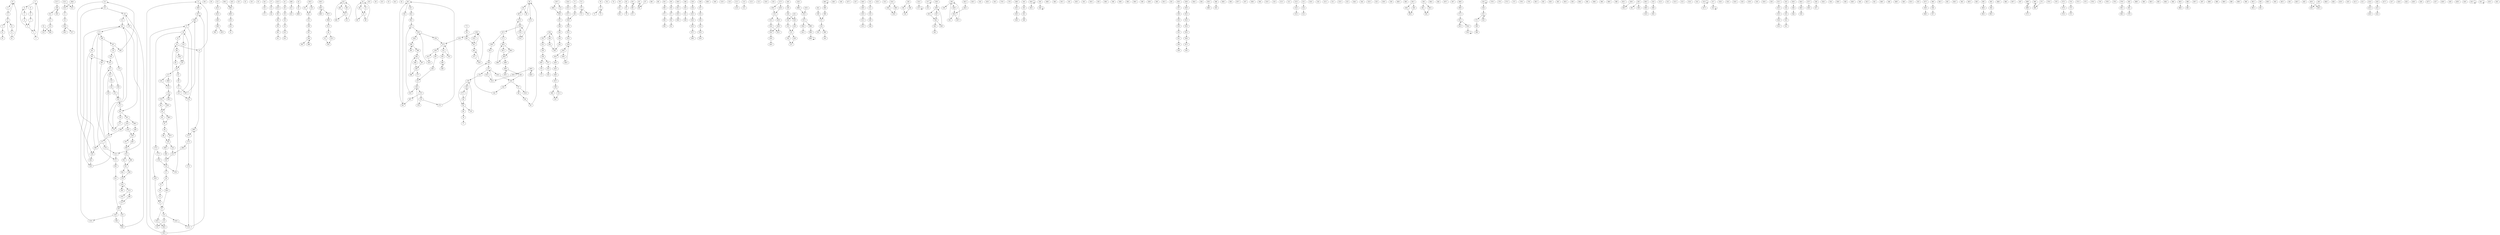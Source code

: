 digraph adj {
graph [k=21]
edge [d=-20]
"0+" [l=27 C=34]
"0-" [l=27 C=34]
"1+" [l=27 C=35]
"1-" [l=27 C=35]
"2+" [l=27 C=36]
"2-" [l=27 C=36]
"3+" [l=22 C=68]
"3-" [l=22 C=68]
"4+" [l=22 C=57]
"4-" [l=22 C=57]
"5+" [l=21 C=33]
"5-" [l=21 C=33]
"6+" [l=22 C=64]
"6-" [l=22 C=64]
"7+" [l=65 C=278]
"7-" [l=65 C=278]
"8+" [l=21 C=5]
"8-" [l=21 C=5]
"9+" [l=68 C=173]
"9-" [l=68 C=173]
"10+" [l=235 C=1747]
"10-" [l=235 C=1747]
"11+" [l=23 C=22]
"11-" [l=23 C=22]
"12+" [l=31 C=187]
"12-" [l=31 C=187]
"13+" [l=36 C=95]
"13-" [l=36 C=95]
"14+" [l=26 C=131]
"14-" [l=26 C=131]
"15+" [l=32 C=85]
"15-" [l=32 C=85]
"16+" [l=22 C=88]
"16-" [l=22 C=88]
"17+" [l=21 C=52]
"17-" [l=21 C=52]
"18+" [l=25 C=26]
"18-" [l=25 C=26]
"19+" [l=36 C=152]
"19-" [l=36 C=152]
"20+" [l=25 C=124]
"20-" [l=25 C=124]
"21+" [l=23 C=109]
"21-" [l=23 C=109]
"22+" [l=30 C=317]
"22-" [l=30 C=317]
"23+" [l=21 C=28]
"23-" [l=21 C=28]
"24+" [l=29 C=302]
"24-" [l=29 C=302]
"25+" [l=21 C=35]
"25-" [l=21 C=35]
"26+" [l=23 C=125]
"26-" [l=23 C=125]
"27+" [l=31 C=466]
"27-" [l=31 C=466]
"28+" [l=25 C=290]
"28-" [l=25 C=290]
"29+" [l=407 C=1285]
"29-" [l=407 C=1285]
"30+" [l=55 C=846]
"30-" [l=55 C=846]
"31+" [l=196 C=1365]
"31-" [l=196 C=1365]
"32+" [l=201 C=548]
"32-" [l=201 C=548]
"33+" [l=240 C=902]
"33-" [l=240 C=902]
"34+" [l=47 C=77]
"34-" [l=47 C=77]
"35+" [l=41 C=63]
"35-" [l=41 C=63]
"36+" [l=150 C=394]
"36-" [l=150 C=394]
"37+" [l=141 C=424]
"37-" [l=141 C=424]
"38+" [l=41 C=63]
"38-" [l=41 C=63]
"39+" [l=28 C=34]
"39-" [l=28 C=34]
"40+" [l=41 C=42]
"40-" [l=41 C=42]
"41+" [l=73 C=176]
"41-" [l=73 C=176]
"42+" [l=41 C=97]
"42-" [l=41 C=97]
"43+" [l=236 C=636]
"43-" [l=236 C=636]
"44+" [l=76 C=938]
"44-" [l=76 C=938]
"45+" [l=32 C=87]
"45-" [l=32 C=87]
"46+" [l=44 C=74]
"46-" [l=44 C=74]
"47+" [l=23 C=21]
"47-" [l=23 C=21]
"48+" [l=42 C=64]
"48-" [l=42 C=64]
"49+" [l=44 C=118]
"49-" [l=44 C=118]
"50+" [l=208 C=703]
"50-" [l=208 C=703]
"51+" [l=41 C=93]
"51-" [l=41 C=93]
"52+" [l=36 C=192]
"52-" [l=36 C=192]
"53+" [l=309 C=912]
"53-" [l=309 C=912]
"54+" [l=218 C=1359]
"54-" [l=218 C=1359]
"55+" [l=349 C=2085]
"55-" [l=349 C=2085]
"56+" [l=32 C=231]
"56-" [l=32 C=231]
"57+" [l=112 C=511]
"57-" [l=112 C=511]
"58+" [l=24 C=46]
"58-" [l=24 C=46]
"59+" [l=27 C=108]
"59-" [l=27 C=108]
"60+" [l=41 C=228]
"60-" [l=41 C=228]
"61+" [l=25 C=77]
"61-" [l=25 C=77]
"62+" [l=46 C=158]
"62-" [l=46 C=158]
"63+" [l=23 C=55]
"63-" [l=23 C=55]
"64+" [l=21 C=6]
"64-" [l=21 C=6]
"65+" [l=51 C=349]
"65-" [l=51 C=349]
"66+" [l=59 C=99]
"66-" [l=59 C=99]
"67+" [l=47 C=75]
"67-" [l=47 C=75]
"68+" [l=134 C=1336]
"68-" [l=134 C=1336]
"69+" [l=46 C=101]
"69-" [l=46 C=101]
"70+" [l=41 C=42]
"70-" [l=41 C=42]
"71+" [l=152 C=470]
"71-" [l=152 C=470]
"72+" [l=46 C=64]
"72-" [l=46 C=64]
"73+" [l=26 C=64]
"73-" [l=26 C=64]
"74+" [l=315 C=1040]
"74-" [l=315 C=1040]
"75+" [l=75 C=173]
"75-" [l=75 C=173]
"76+" [l=141 C=528]
"76-" [l=141 C=528]
"77+" [l=100 C=346]
"77-" [l=100 C=346]
"78+" [l=26 C=42]
"78-" [l=26 C=42]
"79+" [l=124 C=328]
"79-" [l=124 C=328]
"80+" [l=112 C=439]
"80-" [l=112 C=439]
"81+" [l=41 C=125]
"81-" [l=41 C=125]
"82+" [l=22 C=24]
"82-" [l=22 C=24]
"83+" [l=97 C=373]
"83-" [l=97 C=373]
"84+" [l=88 C=209]
"84-" [l=88 C=209]
"85+" [l=21 C=19]
"85-" [l=21 C=19]
"86+" [l=27 C=150]
"86-" [l=27 C=150]
"87+" [l=228 C=627]
"87-" [l=228 C=627]
"88+" [l=327 C=1776]
"88-" [l=327 C=1776]
"89+" [l=41 C=349]
"89-" [l=41 C=349]
"90+" [l=41 C=475]
"90-" [l=41 C=475]
"91+" [l=72 C=985]
"91-" [l=72 C=985]
"92+" [l=41 C=49]
"92-" [l=41 C=49]
"93+" [l=21 C=18]
"93-" [l=21 C=18]
"94+" [l=41 C=294]
"94-" [l=41 C=294]
"95+" [l=68 C=151]
"95-" [l=68 C=151]
"96+" [l=21 C=6]
"96-" [l=21 C=6]
"97+" [l=33 C=140]
"97-" [l=33 C=140]
"98+" [l=36 C=33]
"98-" [l=36 C=33]
"99+" [l=131 C=388]
"99-" [l=131 C=388]
"100+" [l=65 C=268]
"100-" [l=65 C=268]
"101+" [l=69 C=193]
"101-" [l=69 C=193]
"102+" [l=75 C=380]
"102-" [l=75 C=380]
"103+" [l=21 C=7]
"103-" [l=21 C=7]
"104+" [l=75 C=228]
"104-" [l=75 C=228]
"105+" [l=21 C=8]
"105-" [l=21 C=8]
"106+" [l=89 C=253]
"106-" [l=89 C=253]
"107+" [l=31 C=44]
"107-" [l=31 C=44]
"108+" [l=47 C=63]
"108-" [l=47 C=63]
"109+" [l=195 C=540]
"109-" [l=195 C=540]
"110+" [l=236 C=720]
"110-" [l=236 C=720]
"111+" [l=41 C=49]
"111-" [l=41 C=49]
"112+" [l=167 C=437]
"112-" [l=167 C=437]
"113+" [l=113 C=270]
"113-" [l=113 C=270]
"114+" [l=21 C=15]
"114-" [l=21 C=15]
"115+" [l=27 C=62]
"115-" [l=27 C=62]
"116+" [l=36 C=32]
"116-" [l=36 C=32]
"117+" [l=39 C=98]
"117-" [l=39 C=98]
"118+" [l=22 C=14]
"118-" [l=22 C=14]
"119+" [l=23 C=14]
"119-" [l=23 C=14]
"120+" [l=286 C=1035]
"120-" [l=286 C=1035]
"121+" [l=41 C=42]
"121-" [l=41 C=42]
"122+" [l=107 C=387]
"122-" [l=107 C=387]
"123+" [l=22 C=16]
"123-" [l=22 C=16]
"124+" [l=36 C=91]
"124-" [l=36 C=91]
"125+" [l=343 C=3759]
"125-" [l=343 C=3759]
"126+" [l=61 C=501]
"126-" [l=61 C=501]
"127+" [l=72 C=302]
"127-" [l=72 C=302]
"128+" [l=101 C=531]
"128-" [l=101 C=531]
"129+" [l=22 C=39]
"129-" [l=22 C=39]
"130+" [l=41 C=89]
"130-" [l=41 C=89]
"131+" [l=22 C=24]
"131-" [l=22 C=24]
"132+" [l=21 C=10]
"132-" [l=21 C=10]
"133+" [l=75 C=582]
"133-" [l=75 C=582]
"134+" [l=41 C=71]
"134-" [l=41 C=71]
"135+" [l=43 C=169]
"135-" [l=43 C=169]
"136+" [l=63 C=168]
"136-" [l=63 C=168]
"137+" [l=21 C=21]
"137-" [l=21 C=21]
"138+" [l=21 C=11]
"138-" [l=21 C=11]
"139+" [l=27 C=50]
"139-" [l=27 C=50]
"140+" [l=21 C=7]
"140-" [l=21 C=7]
"141+" [l=26 C=42]
"141-" [l=26 C=42]
"142+" [l=29 C=87]
"142-" [l=29 C=87]
"143+" [l=22 C=22]
"143-" [l=22 C=22]
"144+" [l=79 C=373]
"144-" [l=79 C=373]
"145+" [l=201 C=917]
"145-" [l=201 C=917]
"146+" [l=311 C=1307]
"146-" [l=311 C=1307]
"147+" [l=351 C=1011]
"147-" [l=351 C=1011]
"148+" [l=105 C=342]
"148-" [l=105 C=342]
"149+" [l=41 C=98]
"149-" [l=41 C=98]
"150+" [l=68 C=283]
"150-" [l=68 C=283]
"151+" [l=41 C=107]
"151-" [l=41 C=107]
"152+" [l=108 C=507]
"152-" [l=108 C=507]
"153+" [l=116 C=341]
"153-" [l=116 C=341]
"154+" [l=138 C=391]
"154-" [l=138 C=391]
"155+" [l=87 C=330]
"155-" [l=87 C=330]
"156+" [l=41 C=42]
"156-" [l=41 C=42]
"157+" [l=28 C=144]
"157-" [l=28 C=144]
"158+" [l=99 C=273]
"158-" [l=99 C=273]
"159+" [l=93 C=216]
"159-" [l=93 C=216]
"160+" [l=23 C=18]
"160-" [l=23 C=18]
"161+" [l=87 C=154]
"161-" [l=87 C=154]
"162+" [l=183 C=526]
"162-" [l=183 C=526]
"163+" [l=416 C=1719]
"163-" [l=416 C=1719]
"164+" [l=24 C=49]
"164-" [l=24 C=49]
"165+" [l=21 C=13]
"165-" [l=21 C=13]
"166+" [l=25 C=67]
"166-" [l=25 C=67]
"167+" [l=21 C=40]
"167-" [l=21 C=40]
"168+" [l=41 C=50]
"168-" [l=41 C=50]
"169+" [l=22 C=96]
"169-" [l=22 C=96]
"170+" [l=21 C=10]
"170-" [l=21 C=10]
"171+" [l=31 C=164]
"171-" [l=31 C=164]
"172+" [l=21 C=18]
"172-" [l=21 C=18]
"173+" [l=37 C=247]
"173-" [l=37 C=247]
"174+" [l=22 C=51]
"174-" [l=22 C=51]
"175+" [l=29 C=273]
"175-" [l=29 C=273]
"176+" [l=178 C=573]
"176-" [l=178 C=573]
"177+" [l=21 C=21]
"177-" [l=21 C=21]
"178+" [l=22 C=59]
"178-" [l=22 C=59]
"179+" [l=31 C=133]
"179-" [l=31 C=133]
"180+" [l=64 C=142]
"180-" [l=64 C=142]
"181+" [l=31 C=36]
"181-" [l=31 C=36]
"182+" [l=22 C=6]
"182-" [l=22 C=6]
"183+" [l=114 C=524]
"183-" [l=114 C=524]
"184+" [l=49 C=96]
"184-" [l=49 C=96]
"185+" [l=65 C=166]
"185-" [l=65 C=166]
"186+" [l=41 C=132]
"186-" [l=41 C=132]
"187+" [l=149 C=528]
"187-" [l=149 C=528]
"188+" [l=225 C=907]
"188-" [l=225 C=907]
"189+" [l=41 C=53]
"189-" [l=41 C=53]
"190+" [l=108 C=347]
"190-" [l=108 C=347]
"191+" [l=243 C=894]
"191-" [l=243 C=894]
"192+" [l=210 C=783]
"192-" [l=210 C=783]
"193+" [l=155 C=575]
"193-" [l=155 C=575]
"194+" [l=24 C=73]
"194-" [l=24 C=73]
"195+" [l=25 C=44]
"195-" [l=25 C=44]
"196+" [l=221 C=613]
"196-" [l=221 C=613]
"197+" [l=41 C=76]
"197-" [l=41 C=76]
"198+" [l=248 C=939]
"198-" [l=248 C=939]
"199+" [l=215 C=545]
"199-" [l=215 C=545]
"200+" [l=263 C=1197]
"200-" [l=263 C=1197]
"201+" [l=159 C=910]
"201-" [l=159 C=910]
"202+" [l=76 C=416]
"202-" [l=76 C=416]
"203+" [l=171 C=562]
"203-" [l=171 C=562]
"204+" [l=232 C=1242]
"204-" [l=232 C=1242]
"205+" [l=315 C=1267]
"205-" [l=315 C=1267]
"206+" [l=168 C=737]
"206-" [l=168 C=737]
"207+" [l=296 C=608]
"207-" [l=296 C=608]
"208+" [l=252 C=723]
"208-" [l=252 C=723]
"209+" [l=26 C=28]
"209-" [l=26 C=28]
"210+" [l=275 C=1156]
"210-" [l=275 C=1156]
"211+" [l=41 C=42]
"211-" [l=41 C=42]
"212+" [l=153 C=568]
"212-" [l=153 C=568]
"213+" [l=70 C=345]
"213-" [l=70 C=345]
"214+" [l=41 C=151]
"214-" [l=41 C=151]
"215+" [l=91 C=502]
"215-" [l=91 C=502]
"216+" [l=173 C=572]
"216-" [l=173 C=572]
"217+" [l=119 C=631]
"217-" [l=119 C=631]
"218+" [l=36 C=208]
"218-" [l=36 C=208]
"219+" [l=21 C=8]
"219-" [l=21 C=8]
"220+" [l=22 C=22]
"220-" [l=22 C=22]
"221+" [l=184 C=593]
"221-" [l=184 C=593]
"222+" [l=30 C=30]
"222-" [l=30 C=30]
"223+" [l=179 C=629]
"223-" [l=179 C=629]
"224+" [l=64 C=140]
"224-" [l=64 C=140]
"225+" [l=23 C=66]
"225-" [l=23 C=66]
"226+" [l=21 C=9]
"226-" [l=21 C=9]
"227+" [l=21 C=25]
"227-" [l=21 C=25]
"228+" [l=38 C=80]
"228-" [l=38 C=80]
"229+" [l=115 C=444]
"229-" [l=115 C=444]
"230+" [l=21 C=9]
"230-" [l=21 C=9]
"231+" [l=22 C=8]
"231-" [l=22 C=8]
"232+" [l=21 C=7]
"232-" [l=21 C=7]
"233+" [l=91 C=286]
"233-" [l=91 C=286]
"234+" [l=21 C=36]
"234-" [l=21 C=36]
"235+" [l=21 C=26]
"235-" [l=21 C=26]
"236+" [l=21 C=38]
"236-" [l=21 C=38]
"237+" [l=22 C=49]
"237-" [l=22 C=49]
"238+" [l=41 C=158]
"238-" [l=41 C=158]
"239+" [l=23 C=84]
"239-" [l=23 C=84]
"240+" [l=21 C=34]
"240-" [l=21 C=34]
"241+" [l=41 C=84]
"241-" [l=41 C=84]
"242+" [l=21 C=7]
"242-" [l=21 C=7]
"243+" [l=22 C=8]
"243-" [l=22 C=8]
"244+" [l=163 C=493]
"244-" [l=163 C=493]
"245+" [l=23 C=24]
"245-" [l=23 C=24]
"246+" [l=21 C=5]
"246-" [l=21 C=5]
"247+" [l=34 C=33]
"247-" [l=34 C=33]
"248+" [l=22 C=107]
"248-" [l=22 C=107]
"249+" [l=22 C=116]
"249-" [l=22 C=116]
"250+" [l=26 C=30]
"250-" [l=26 C=30]
"251+" [l=24 C=38]
"251-" [l=24 C=38]
"252+" [l=34 C=70]
"252-" [l=34 C=70]
"253+" [l=114 C=259]
"253-" [l=114 C=259]
"254+" [l=24 C=26]
"254-" [l=24 C=26]
"255+" [l=34 C=49]
"255-" [l=34 C=49]
"256+" [l=21 C=19]
"256-" [l=21 C=19]
"257+" [l=21 C=13]
"257-" [l=21 C=13]
"258+" [l=63 C=180]
"258-" [l=63 C=180]
"259+" [l=292 C=745]
"259-" [l=292 C=745]
"260+" [l=132 C=438]
"260-" [l=132 C=438]
"261+" [l=33 C=40]
"261-" [l=33 C=40]
"262+" [l=41 C=67]
"262-" [l=41 C=67]
"263+" [l=178 C=917]
"263-" [l=178 C=917]
"264+" [l=146 C=408]
"264-" [l=146 C=408]
"265+" [l=41 C=42]
"265-" [l=41 C=42]
"266+" [l=173 C=1103]
"266-" [l=173 C=1103]
"267+" [l=137 C=468]
"267-" [l=137 C=468]
"268+" [l=62 C=199]
"268-" [l=62 C=199]
"269+" [l=23 C=33]
"269-" [l=23 C=33]
"270+" [l=293 C=1787]
"270-" [l=293 C=1787]
"271+" [l=182 C=541]
"271-" [l=182 C=541]
"272+" [l=284 C=972]
"272-" [l=284 C=972]
"273+" [l=23 C=12]
"273-" [l=23 C=12]
"274+" [l=22 C=22]
"274-" [l=22 C=22]
"275+" [l=29 C=139]
"275-" [l=29 C=139]
"276+" [l=30 C=60]
"276-" [l=30 C=60]
"277+" [l=29 C=84]
"277-" [l=29 C=84]
"278+" [l=203 C=535]
"278-" [l=203 C=535]
"279+" [l=42 C=270]
"279-" [l=42 C=270]
"280+" [l=41 C=338]
"280-" [l=41 C=338]
"281+" [l=164 C=510]
"281-" [l=164 C=510]
"282+" [l=160 C=501]
"282-" [l=160 C=501]
"283+" [l=28 C=119]
"283-" [l=28 C=119]
"284+" [l=21 C=7]
"284-" [l=21 C=7]
"285+" [l=21 C=16]
"285-" [l=21 C=16]
"286+" [l=30 C=70]
"286-" [l=30 C=70]
"287+" [l=41 C=186]
"287-" [l=41 C=186]
"288+" [l=35 C=79]
"288-" [l=35 C=79]
"289+" [l=21 C=9]
"289-" [l=21 C=9]
"290+" [l=22 C=30]
"290-" [l=22 C=30]
"291+" [l=38 C=107]
"291-" [l=38 C=107]
"292+" [l=50 C=216]
"292-" [l=50 C=216]
"293+" [l=153 C=668]
"293-" [l=153 C=668]
"294+" [l=129 C=469]
"294-" [l=129 C=469]
"295+" [l=141 C=771]
"295-" [l=141 C=771]
"296+" [l=213 C=996]
"296-" [l=213 C=996]
"297+" [l=46 C=94]
"297-" [l=46 C=94]
"298+" [l=402 C=1019]
"298-" [l=402 C=1019]
"299+" [l=41 C=44]
"299-" [l=41 C=44]
"300+" [l=36 C=32]
"300-" [l=36 C=32]
"301+" [l=133 C=375]
"301-" [l=133 C=375]
"302+" [l=159 C=321]
"302-" [l=159 C=321]
"303+" [l=69 C=205]
"303-" [l=69 C=205]
"304+" [l=23 C=37]
"304-" [l=23 C=37]
"305+" [l=153 C=296]
"305-" [l=153 C=296]
"306+" [l=24 C=27]
"306-" [l=24 C=27]
"307+" [l=23 C=19]
"307-" [l=23 C=19]
"308+" [l=22 C=8]
"308-" [l=22 C=8]
"309+" [l=49 C=200]
"309-" [l=49 C=200]
"310+" [l=36 C=38]
"310-" [l=36 C=38]
"311+" [l=24 C=61]
"311-" [l=24 C=61]
"312+" [l=219 C=532]
"312-" [l=219 C=532]
"313+" [l=189 C=409]
"313-" [l=189 C=409]
"314+" [l=184 C=488]
"314-" [l=184 C=488]
"315+" [l=33 C=94]
"315-" [l=33 C=94]
"316+" [l=294 C=964]
"316-" [l=294 C=964]
"317+" [l=126 C=299]
"317-" [l=126 C=299]
"318+" [l=183 C=456]
"318-" [l=183 C=456]
"319+" [l=217 C=712]
"319-" [l=217 C=712]
"320+" [l=319 C=1060]
"320-" [l=319 C=1060]
"321+" [l=46 C=124]
"321-" [l=46 C=124]
"322+" [l=39 C=76]
"322-" [l=39 C=76]
"323+" [l=25 C=27]
"323-" [l=25 C=27]
"324+" [l=41 C=69]
"324-" [l=41 C=69]
"325+" [l=78 C=178]
"325-" [l=78 C=178]
"326+" [l=206 C=476]
"326-" [l=206 C=476]
"327+" [l=141 C=570]
"327-" [l=141 C=570]
"328+" [l=39 C=58]
"328-" [l=39 C=58]
"329+" [l=34 C=60]
"329-" [l=34 C=60]
"330+" [l=22 C=14]
"330-" [l=22 C=14]
"331+" [l=28 C=37]
"331-" [l=28 C=37]
"332+" [l=33 C=78]
"332-" [l=33 C=78]
"333+" [l=22 C=16]
"333-" [l=22 C=16]
"334+" [l=175 C=540]
"334-" [l=175 C=540]
"335+" [l=67 C=300]
"335-" [l=67 C=300]
"336+" [l=53 C=87]
"336-" [l=53 C=87]
"337+" [l=40 C=96]
"337-" [l=40 C=96]
"338+" [l=213 C=636]
"338-" [l=213 C=636]
"339+" [l=41 C=42]
"339-" [l=41 C=42]
"340+" [l=148 C=385]
"340-" [l=148 C=385]
"341+" [l=222 C=974]
"341-" [l=222 C=974]
"342+" [l=70 C=106]
"342-" [l=70 C=106]
"343+" [l=40 C=40]
"343-" [l=40 C=40]
"344+" [l=124 C=328]
"344-" [l=124 C=328]
"345+" [l=69 C=248]
"345-" [l=69 C=248]
"346+" [l=35 C=51]
"346-" [l=35 C=51]
"347+" [l=87 C=263]
"347-" [l=87 C=263]
"348+" [l=217 C=556]
"348-" [l=217 C=556]
"349+" [l=279 C=1035]
"349-" [l=279 C=1035]
"350+" [l=41 C=122]
"350-" [l=41 C=122]
"351+" [l=21 C=10]
"351-" [l=21 C=10]
"352+" [l=29 C=42]
"352-" [l=29 C=42]
"353+" [l=242 C=831]
"353-" [l=242 C=831]
"354+" [l=44 C=177]
"354-" [l=44 C=177]
"355+" [l=26 C=72]
"355-" [l=26 C=72]
"356+" [l=30 C=25]
"356-" [l=30 C=25]
"357+" [l=114 C=262]
"357-" [l=114 C=262]
"358+" [l=74 C=136]
"358-" [l=74 C=136]
"359+" [l=187 C=615]
"359-" [l=187 C=615]
"360+" [l=54 C=109]
"360-" [l=54 C=109]
"361+" [l=140 C=484]
"361-" [l=140 C=484]
"362+" [l=182 C=648]
"362-" [l=182 C=648]
"363+" [l=186 C=666]
"363-" [l=186 C=666]
"364+" [l=45 C=91]
"364-" [l=45 C=91]
"365+" [l=63 C=295]
"365-" [l=63 C=295]
"366+" [l=292 C=1264]
"366-" [l=292 C=1264]
"367+" [l=149 C=533]
"367-" [l=149 C=533]
"368+" [l=22 C=6]
"368-" [l=22 C=6]
"369+" [l=27 C=36]
"369-" [l=27 C=36]
"370+" [l=196 C=1109]
"370-" [l=196 C=1109]
"371+" [l=82 C=130]
"371-" [l=82 C=130]
"372+" [l=150 C=325]
"372-" [l=150 C=325]
"373+" [l=37 C=34]
"373-" [l=37 C=34]
"374+" [l=83 C=210]
"374-" [l=83 C=210]
"375+" [l=255 C=814]
"375-" [l=255 C=814]
"376+" [l=155 C=656]
"376-" [l=155 C=656]
"377+" [l=34 C=28]
"377-" [l=34 C=28]
"378+" [l=254 C=907]
"378-" [l=254 C=907]
"379+" [l=121 C=352]
"379-" [l=121 C=352]
"380+" [l=173 C=898]
"380-" [l=173 C=898]
"381+" [l=41 C=84]
"381-" [l=41 C=84]
"382+" [l=80 C=278]
"382-" [l=80 C=278]
"383+" [l=171 C=832]
"383-" [l=171 C=832]
"384+" [l=225 C=664]
"384-" [l=225 C=664]
"385+" [l=199 C=576]
"385-" [l=199 C=576]
"386+" [l=41 C=68]
"386-" [l=41 C=68]
"387+" [l=81 C=262]
"387-" [l=81 C=262]
"388+" [l=219 C=816]
"388-" [l=219 C=816]
"389+" [l=84 C=216]
"389-" [l=84 C=216]
"390+" [l=174 C=644]
"390-" [l=174 C=644]
"391+" [l=60 C=123]
"391-" [l=60 C=123]
"392+" [l=126 C=424]
"392-" [l=126 C=424]
"393+" [l=174 C=511]
"393-" [l=174 C=511]
"394+" [l=56 C=110]
"394-" [l=56 C=110]
"395+" [l=108 C=217]
"395-" [l=108 C=217]
"396+" [l=23 C=45]
"396-" [l=23 C=45]
"397+" [l=38 C=54]
"397-" [l=38 C=54]
"398+" [l=28 C=118]
"398-" [l=28 C=118]
"399+" [l=30 C=130]
"399-" [l=30 C=130]
"400+" [l=25 C=181]
"400-" [l=25 C=181]
"401+" [l=132 C=522]
"401-" [l=132 C=522]
"402+" [l=171 C=547]
"402-" [l=171 C=547]
"403+" [l=153 C=424]
"403-" [l=153 C=424]
"404+" [l=216 C=678]
"404-" [l=216 C=678]
"405+" [l=157 C=377]
"405-" [l=157 C=377]
"406+" [l=84 C=159]
"406-" [l=84 C=159]
"407+" [l=41 C=42]
"407-" [l=41 C=42]
"408+" [l=21 C=16]
"408-" [l=21 C=16]
"409+" [l=46 C=302]
"409-" [l=46 C=302]
"410+" [l=208 C=1041]
"410-" [l=208 C=1041]
"411+" [l=223 C=717]
"411-" [l=223 C=717]
"412+" [l=41 C=143]
"412-" [l=41 C=143]
"413+" [l=76 C=196]
"413-" [l=76 C=196]
"414+" [l=123 C=346]
"414-" [l=123 C=346]
"415+" [l=41 C=79]
"415-" [l=41 C=79]
"416+" [l=82 C=267]
"416-" [l=82 C=267]
"417+" [l=121 C=271]
"417-" [l=121 C=271]
"418+" [l=41 C=110]
"418-" [l=41 C=110]
"419+" [l=41 C=54]
"419-" [l=41 C=54]
"420+" [l=21 C=5]
"420-" [l=21 C=5]
"421+" [l=68 C=124]
"421-" [l=68 C=124]
"422+" [l=29 C=124]
"422-" [l=29 C=124]
"423+" [l=24 C=60]
"423-" [l=24 C=60]
"424+" [l=130 C=506]
"424-" [l=130 C=506]
"425+" [l=33 C=129]
"425-" [l=33 C=129]
"426+" [l=147 C=429]
"426-" [l=147 C=429]
"427+" [l=335 C=1525]
"427-" [l=335 C=1525]
"428+" [l=147 C=428]
"428-" [l=147 C=428]
"429+" [l=147 C=354]
"429-" [l=147 C=354]
"430+" [l=86 C=236]
"430-" [l=86 C=236]
"431+" [l=26 C=217]
"431-" [l=26 C=217]
"432+" [l=107 C=349]
"432-" [l=107 C=349]
"0+" -> "1+"
"0-" -> "2-"
"0-" -> "6-"
"1+" -> "2+"
"1-" -> "0-"
"2+" -> "0+"
"2+" -> "3+"
"2-" -> "1-"
"3+" -> "4+"
"3+" -> "7+"
"3-" -> "2-"
"3-" -> "6-"
"4+" -> "5+"
"4-" -> "3-"
"5+" -> "6+"
"5-" -> "4-"
"6+" -> "0+"
"6+" -> "3+"
"6-" -> "5-"
"7+" -> "8+"
"7-" -> "3-"
"8+" -> "9+"
"8-" -> "7-"
"9-" -> "8-"
"10+" -> "11+"
"10-" -> "194+"
"11+" -> "125-"
"11-" -> "10-"
"12+" -> "13+"
"12+" -> "165-"
"12-" -> "166+"
"13+" -> "14+"
"13-" -> "12-"
"13-" -> "299+"
"14+" -> "15+"
"14+" -> "179-"
"14-" -> "13-"
"14-" -> "68-"
"15+" -> "16+"
"15-" -> "14-"
"16+" -> "17+"
"16+" -> "121+"
"16-" -> "15-"
"16-" -> "119-"
"16-" -> "175+"
"17+" -> "18+"
"17+" -> "169-"
"17-" -> "16-"
"17-" -> "170+"
"18+" -> "19+"
"18+" -> "220-"
"18-" -> "17-"
"19+" -> "20+"
"19-" -> "18-"
"19-" -> "164+"
"20+" -> "21+"
"20-" -> "19-"
"20-" -> "218+"
"21+" -> "22+"
"21+" -> "350-"
"21-" -> "20-"
"21-" -> "220+"
"22+" -> "23+"
"22+" -> "219-"
"22-" -> "21-"
"23+" -> "24+"
"23-" -> "22-"
"24+" -> "25+"
"24-" -> "23-"
"25+" -> "26+"
"25-" -> "24-"
"26+" -> "27+"
"26-" -> "25-"
"26-" -> "350+"
"27+" -> "28+"
"27-" -> "26-"
"28+" -> "30+"
"28+" -> "178-"
"28-" -> "27-"
"28-" -> "179+"
"30+" -> "123+"
"30+" -> "186+"
"30-" -> "28-"
"31+" -> "422+"
"34+" -> "35+"
"35+" -> "37+"
"35-" -> "34-"
"36+" -> "38+"
"36-" -> "413-"
"37-" -> "35-"
"38+" -> "39+"
"38-" -> "36-"
"39+" -> "40+"
"39-" -> "38-"
"40+" -> "41+"
"40-" -> "39-"
"41-" -> "40-"
"42+" -> "43+"
"42-" -> "406+"
"43-" -> "42-"
"44+" -> "311-"
"44-" -> "52-"
"44-" -> "222+"
"45+" -> "46+"
"45+" -> "49+"
"45-" -> "48-"
"45-" -> "51-"
"46+" -> "47+"
"46-" -> "45-"
"47+" -> "48+"
"47+" -> "51+"
"47-" -> "46-"
"47-" -> "49-"
"48+" -> "45+"
"48-" -> "47-"
"49+" -> "47+"
"49-" -> "45-"
"51+" -> "45+"
"51-" -> "47-"
"52+" -> "44+"
"52-" -> "202-"
"55-" -> "122-"
"55-" -> "394-"
"56+" -> "58+"
"56+" -> "62+"
"56-" -> "59-"
"56-" -> "273+"
"57+" -> "60+"
"57-" -> "121-"
"57-" -> "397+"
"58+" -> "59+"
"58-" -> "56-"
"59+" -> "56+"
"59-" -> "58-"
"59-" -> "407+"
"60+" -> "61+"
"60-" -> "57-"
"61+" -> "63+"
"61-" -> "60-"
"62+" -> "64+"
"62-" -> "56-"
"63+" -> "65+"
"63+" -> "118+"
"63-" -> "61-"
"63-" -> "117-"
"64+" -> "66+"
"64-" -> "62-"
"65+" -> "68+"
"65-" -> "63-"
"66+" -> "67+"
"66-" -> "64-"
"67+" -> "143+"
"67-" -> "66-"
"67-" -> "255+"
"68+" -> "14+"
"68-" -> "65-"
"68-" -> "356+"
"69+" -> "70+"
"69-" -> "228+"
"70+" -> "71+"
"70-" -> "69-"
"71-" -> "70-"
"72+" -> "73+"
"73+" -> "75+"
"73+" -> "76+"
"73-" -> "72-"
"73-" -> "75-"
"75+" -> "73+"
"75-" -> "73-"
"76-" -> "73-"
"77+" -> "78+"
"78+" -> "80+"
"78-" -> "77-"
"79+" -> "81+"
"80+" -> "82+"
"80-" -> "78-"
"81+" -> "83+"
"81-" -> "79-"
"82+" -> "84+"
"82+" -> "129+"
"82-" -> "80-"
"82-" -> "133-"
"83-" -> "81-"
"84+" -> "377-"
"84-" -> "82-"
"84-" -> "128-"
"85+" -> "86+"
"85-" -> "86-"
"86+" -> "85+"
"86+" -> "87+"
"86-" -> "85-"
"87-" -> "86-"
"89+" -> "90+"
"89-" -> "126-"
"90+" -> "91+"
"90-" -> "89-"
"90-" -> "197+"
"91+" -> "92+"
"91+" -> "280-"
"91-" -> "90-"
"92+" -> "93+"
"92-" -> "91-"
"93+" -> "94+"
"93+" -> "339-"
"93-" -> "92-"
"93-" -> "280+"
"94+" -> "279-"
"94-" -> "93-"
"95+" -> "96+"
"96+" -> "97+"
"96-" -> "95-"
"97+" -> "98+"
"97-" -> "96-"
"98+" -> "99+"
"98-" -> "97-"
"99-" -> "98-"
"100+" -> "101+"
"101+" -> "103+"
"101-" -> "100-"
"102+" -> "104+"
"102-" -> "226+"
"103+" -> "106+"
"103-" -> "101-"
"104+" -> "105+"
"104-" -> "102-"
"105+" -> "107+"
"105-" -> "104-"
"106-" -> "103-"
"107+" -> "108+"
"107-" -> "105-"
"108-" -> "107-"
"111+" -> "113+"
"113-" -> "111-"
"114+" -> "115+"
"114+" -> "292-"
"114-" -> "279+"
"114-" -> "292+"
"115+" -> "116+"
"115+" -> "288-"
"115-" -> "114-"
"116+" -> "117+"
"116-" -> "115-"
"117+" -> "63+"
"117-" -> "116-"
"117-" -> "288+"
"118+" -> "119+"
"118+" -> "356-"
"118-" -> "63-"
"119+" -> "16+"
"119-" -> "118-"
"121+" -> "57+"
"121-" -> "16-"
"121-" -> "170+"
"122+" -> "55+"
"122+" -> "125+"
"123+" -> "124+"
"123+" -> "300-"
"123-" -> "30-"
"124+" -> "126+"
"124-" -> "123-"
"125+" -> "11-"
"125-" -> "122-"
"125-" -> "394-"
"126+" -> "89+"
"126+" -> "197-"
"126-" -> "124-"
"126-" -> "209+"
"127+" -> "130+"
"127+" -> "418+"
"128+" -> "84+"
"128+" -> "129+"
"128-" -> "377+"
"129+" -> "133+"
"129+" -> "135+"
"129-" -> "82-"
"129-" -> "128-"
"130+" -> "131+"
"130-" -> "127-"
"131+" -> "132+"
"131+" -> "419+"
"131-" -> "130-"
"131-" -> "418-"
"132+" -> "134+"
"132-" -> "131-"
"133+" -> "82+"
"133-" -> "129-"
"134+" -> "136+"
"134+" -> "421+"
"134-" -> "132-"
"135+" -> "137+"
"135-" -> "129-"
"136+" -> "139+"
"136-" -> "134-"
"136-" -> "420-"
"137+" -> "138+"
"137+" -> "251-"
"137-" -> "135-"
"137-" -> "252+"
"137-" -> "254+"
"138+" -> "141+"
"138+" -> "297-"
"138-" -> "137-"
"139+" -> "140+"
"139-" -> "136-"
"140-" -> "139-"
"141+" -> "142+"
"141-" -> "138-"
"142+" -> "143+"
"142-" -> "141-"
"143+" -> "144+"
"143+" -> "254-"
"143-" -> "67-"
"143-" -> "142-"
"144+" -> "290-"
"144-" -> "143-"
"145+" -> "396+"
"148+" -> "149+"
"149+" -> "150+"
"149-" -> "148-"
"150+" -> "151+"
"150-" -> "149-"
"151+" -> "152+"
"151-" -> "150-"
"152-" -> "151-"
"154+" -> "156+"
"154+" -> "168+"
"155+" -> "157+"
"156+" -> "158+"
"156-" -> "154-"
"157+" -> "157+"
"157-" -> "155-"
"157-" -> "157-"
"158-" -> "156-"
"158-" -> "168-"
"159+" -> "160+"
"160+" -> "161+"
"160+" -> "347-"
"160-" -> "159-"
"160-" -> "430+"
"161+" -> "345-"
"161-" -> "160-"
"164+" -> "165+"
"164-" -> "19+"
"164-" -> "220-"
"165+" -> "12-"
"165+" -> "299+"
"165-" -> "164-"
"166+" -> "167+"
"166-" -> "12+"
"167+" -> "169+"
"167-" -> "166-"
"167-" -> "174-"
"168+" -> "158+"
"168-" -> "154-"
"169+" -> "17-"
"169-" -> "167-"
"169-" -> "397-"
"170+" -> "171+"
"170-" -> "17+"
"170-" -> "121+"
"171+" -> "172+"
"171-" -> "170-"
"171-" -> "299-"
"172+" -> "173+"
"172+" -> "300+"
"172-" -> "171-"
"173+" -> "174+"
"173-" -> "172-"
"174+" -> "167+"
"174-" -> "173-"
"174-" -> "218-"
"175+" -> "177+"
"175+" -> "219+"
"175-" -> "16+"
"177+" -> "178+"
"177-" -> "175-"
"178+" -> "28-"
"178-" -> "177-"
"179+" -> "14-"
"179-" -> "28+"
"180+" -> "181+"
"181+" -> "182+"
"181-" -> "180-"
"182+" -> "183+"
"182-" -> "181-"
"183-" -> "182-"
"184+" -> "184+"
"184+" -> "185+"
"184-" -> "184-"
"185-" -> "184-"
"186+" -> "209-"
"186-" -> "30-"
"187+" -> "189+"
"187+" -> "211-"
"189+" -> "190+"
"189-" -> "187-"
"190+" -> "247-"
"190-" -> "189-"
"190-" -> "211+"
"194+" -> "195+"
"194+" -> "217-"
"194-" -> "10+"
"194-" -> "195-"
"195+" -> "194+"
"195-" -> "194-"
"197+" -> "126-"
"197-" -> "90+"
"202+" -> "52+"
"202+" -> "222-"
"203+" -> "337-"
"205+" -> "266+"
"209+" -> "186-"
"209-" -> "126+"
"211+" -> "187-"
"211-" -> "190+"
"213+" -> "214+"
"214+" -> "215+"
"214-" -> "213-"
"215-" -> "214-"
"217+" -> "194-"
"218+" -> "174+"
"218-" -> "20+"
"219+" -> "22-"
"219-" -> "175-"
"220+" -> "18-"
"220+" -> "164+"
"220-" -> "21+"
"222+" -> "202-"
"222-" -> "44+"
"224+" -> "225+"
"225+" -> "227+"
"225-" -> "224-"
"226+" -> "229+"
"226-" -> "102+"
"227+" -> "228+"
"227-" -> "225-"
"228+" -> "230+"
"228-" -> "69+"
"228-" -> "227-"
"229-" -> "226-"
"230+" -> "231+"
"230-" -> "228-"
"231+" -> "232+"
"231-" -> "230-"
"232+" -> "234+"
"232-" -> "231-"
"233+" -> "235+"
"234+" -> "236+"
"234-" -> "232-"
"234-" -> "240-"
"235+" -> "237+"
"235-" -> "233-"
"235-" -> "396-"
"236+" -> "239+"
"236+" -> "242+"
"236-" -> "234-"
"237+" -> "238+"
"237+" -> "398+"
"237-" -> "235-"
"238+" -> "241+"
"238-" -> "237-"
"239+" -> "240+"
"239-" -> "236-"
"240+" -> "234+"
"240-" -> "239-"
"241-" -> "238-"
"242+" -> "243+"
"242-" -> "236-"
"243+" -> "245+"
"243-" -> "242-"
"245+" -> "246+"
"245-" -> "243-"
"246+" -> "247+"
"246-" -> "245-"
"247+" -> "190-"
"247-" -> "246-"
"248+" -> "249+"
"248-" -> "249-"
"249+" -> "248+"
"249+" -> "250+"
"249-" -> "248-"
"250+" -> "251+"
"250-" -> "249-"
"251+" -> "137-"
"251-" -> "250-"
"251-" -> "252-"
"252+" -> "251+"
"252-" -> "137+"
"254+" -> "143-"
"254-" -> "137+"
"255+" -> "256+"
"255-" -> "67+"
"256+" -> "257+"
"256+" -> "276+"
"256-" -> "255-"
"256-" -> "275-"
"257+" -> "258+"
"257+" -> "277+"
"257-" -> "256-"
"258+" -> "297+"
"258-" -> "257-"
"261+" -> "262+"
"261+" -> "265-"
"262+" -> "263+"
"262-" -> "261-"
"263-" -> "262-"
"263-" -> "265+"
"265+" -> "261-"
"265-" -> "263+"
"266-" -> "205-"
"268+" -> "269+"
"269+" -> "271+"
"269-" -> "268-"
"271+" -> "351+"
"271-" -> "269-"
"273+" -> "274+"
"273-" -> "56+"
"274+" -> "275+"
"274-" -> "273-"
"274-" -> "276-"
"275+" -> "256+"
"275-" -> "274-"
"275-" -> "407-"
"276+" -> "274+"
"276-" -> "256-"
"277+" -> "283+"
"277-" -> "257-"
"279+" -> "94-"
"279+" -> "339+"
"279-" -> "114+"
"280+" -> "91-"
"280-" -> "93+"
"283+" -> "284+"
"283+" -> "287+"
"283-" -> "277-"
"283-" -> "286-"
"284+" -> "285+"
"284-" -> "283-"
"285+" -> "286+"
"285+" -> "289+"
"285-" -> "284-"
"285-" -> "287-"
"286+" -> "283+"
"286-" -> "285-"
"287+" -> "285+"
"287-" -> "283-"
"288+" -> "115-"
"288-" -> "117+"
"289+" -> "290+"
"289-" -> "285-"
"290+" -> "144-"
"290+" -> "291+"
"290-" -> "289-"
"290-" -> "291-"
"291+" -> "290+"
"291-" -> "290-"
"292+" -> "114-"
"292-" -> "114+"
"295+" -> "408+"
"297+" -> "138-"
"297-" -> "258-"
"299+" -> "171+"
"299-" -> "13+"
"299-" -> "165-"
"300+" -> "123-"
"300-" -> "172-"
"301+" -> "302+"
"302-" -> "301-"
"302-" -> "359-"
"303+" -> "304+"
"304+" -> "306+"
"304+" -> "307+"
"304-" -> "303-"
"304-" -> "306-"
"305+" -> "308+"
"306+" -> "304+"
"306-" -> "304-"
"307+" -> "309+"
"307-" -> "304-"
"308+" -> "310+"
"308-" -> "305-"
"309+" -> "311+"
"309-" -> "307-"
"310-" -> "308-"
"311+" -> "44-"
"311-" -> "309-"
"315+" -> "315+"
"315+" -> "317+"
"315-" -> "315-"
"317-" -> "315-"
"321+" -> "322+"
"322+" -> "323+"
"322-" -> "321-"
"323+" -> "324+"
"323-" -> "322-"
"324+" -> "325+"
"324-" -> "323-"
"325-" -> "324-"
"326+" -> "346-"
"327+" -> "328+"
"328-" -> "327-"
"329+" -> "330+"
"330+" -> "331+"
"330-" -> "329-"
"331+" -> "332+"
"331-" -> "330-"
"332+" -> "333+"
"332-" -> "331-"
"333+" -> "335+"
"333-" -> "332-"
"335+" -> "336+"
"335-" -> "333-"
"336+" -> "337+"
"336-" -> "335-"
"337+" -> "203-"
"337-" -> "336-"
"339+" -> "93-"
"339-" -> "279-"
"342+" -> "343+"
"343+" -> "345+"
"343-" -> "342-"
"344+" -> "346+"
"345+" -> "161-"
"345+" -> "347+"
"345-" -> "343-"
"345-" -> "430-"
"346+" -> "326-"
"346-" -> "344-"
"347+" -> "160-"
"347-" -> "345-"
"350+" -> "21-"
"350-" -> "26+"
"351+" -> "352+"
"351+" -> "354+"
"351-" -> "271-"
"351-" -> "352-"
"352+" -> "351+"
"352-" -> "351-"
"354+" -> "355+"
"354-" -> "351-"
"355+" -> "355+"
"355-" -> "354-"
"355-" -> "355-"
"356+" -> "118-"
"356-" -> "68+"
"357+" -> "358+"
"358+" -> "360+"
"358-" -> "357-"
"359+" -> "302+"
"360-" -> "358-"
"364+" -> "365+"
"364-" -> "395+"
"365-" -> "364-"
"368+" -> "369+"
"368-" -> "369-"
"369+" -> "368+"
"369+" -> "371+"
"369-" -> "368-"
"371-" -> "369-"
"372+" -> "373+"
"373+" -> "374+"
"373-" -> "372-"
"374-" -> "373-"
"377+" -> "84-"
"377-" -> "128+"
"379+" -> "381+"
"381+" -> "382+"
"381-" -> "379-"
"382-" -> "381-"
"385+" -> "386+"
"386-" -> "385-"
"391+" -> "392+"
"392-" -> "391-"
"394+" -> "55+"
"394+" -> "125+"
"395-" -> "364+"
"396+" -> "235+"
"396-" -> "145-"
"397+" -> "169+"
"397-" -> "57+"
"398+" -> "399+"
"398-" -> "237-"
"399+" -> "400+"
"399-" -> "398-"
"400+" -> "400+"
"400-" -> "399-"
"400-" -> "400-"
"403+" -> "403-"
"403+" -> "405+"
"405-" -> "403-"
"405-" -> "405+"
"406-" -> "42+"
"407+" -> "275+"
"407-" -> "59+"
"408+" -> "409+"
"408-" -> "295-"
"408-" -> "425+"
"409+" -> "423-"
"409-" -> "408-"
"412+" -> "413+"
"413+" -> "36+"
"413-" -> "412-"
"414+" -> "415+"
"415+" -> "416+"
"415-" -> "414-"
"416-" -> "415-"
"418+" -> "131+"
"418-" -> "127-"
"419+" -> "420+"
"419-" -> "131-"
"420+" -> "136+"
"420+" -> "421+"
"420-" -> "419-"
"421-" -> "134-"
"421-" -> "420-"
"422+" -> "423+"
"422-" -> "31-"
"423+" -> "409-"
"423-" -> "422-"
"425-" -> "408+"
"430+" -> "345+"
"430-" -> "160+"
"431+" -> "431+"
"431-" -> "431-"
}
